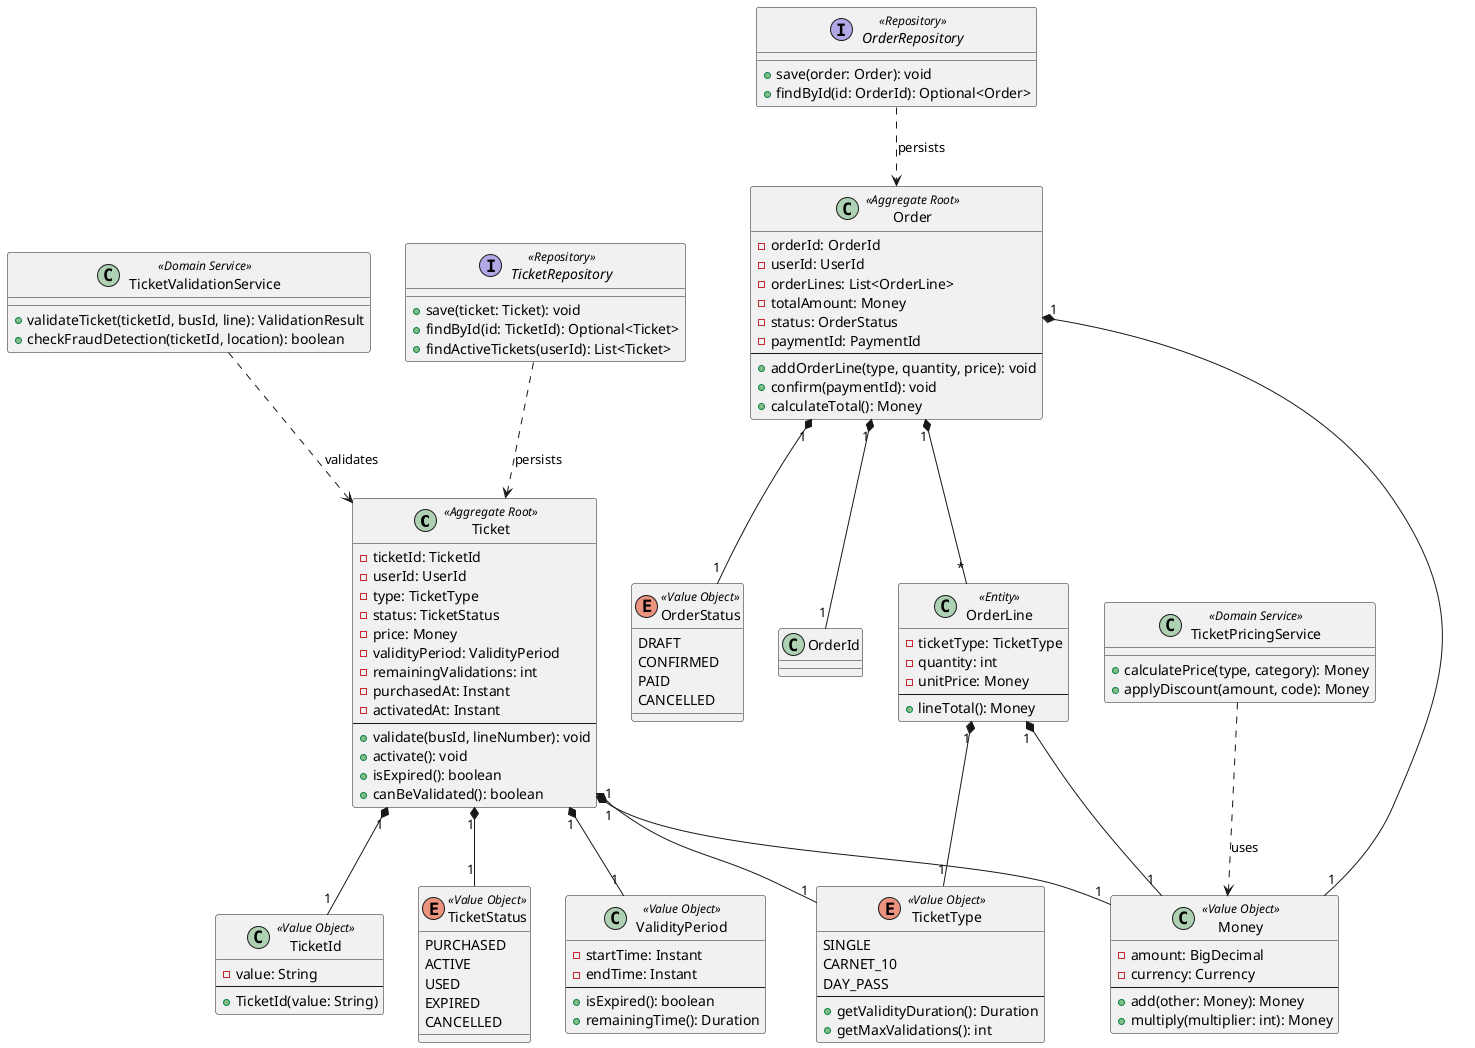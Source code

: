 @startuml Ticketing_Context_Class_Diagram

' Agrégat Ticket
class Ticket <<Aggregate Root>> {
    - ticketId: TicketId
    - userId: UserId
    - type: TicketType
    - status: TicketStatus
    - price: Money
    - validityPeriod: ValidityPeriod
    - remainingValidations: int
    - purchasedAt: Instant
    - activatedAt: Instant
    --
    + validate(busId, lineNumber): void
    + activate(): void
    + isExpired(): boolean
    + canBeValidated(): boolean
}

class TicketId <<Value Object>> {
    - value: String
    --
    + TicketId(value: String)
}

enum TicketType <<Value Object>> {
    SINGLE
    CARNET_10
    DAY_PASS
    --
    + getValidityDuration(): Duration
    + getMaxValidations(): int
}

enum TicketStatus <<Value Object>> {
    PURCHASED
    ACTIVE
    USED
    EXPIRED
    CANCELLED
}

class ValidityPeriod <<Value Object>> {
    - startTime: Instant
    - endTime: Instant
    --
    + isExpired(): boolean
    + remainingTime(): Duration
}

class Money <<Value Object>> {
    - amount: BigDecimal
    - currency: Currency
    --
    + add(other: Money): Money
    + multiply(multiplier: int): Money
}

' Agrégat Order
class Order <<Aggregate Root>> {
    - orderId: OrderId
    - userId: UserId
    - orderLines: List<OrderLine>
    - totalAmount: Money
    - status: OrderStatus
    - paymentId: PaymentId
    --
    + addOrderLine(type, quantity, price): void
    + confirm(paymentId): void
    + calculateTotal(): Money
}

class OrderLine <<Entity>> {
    - ticketType: TicketType
    - quantity: int
    - unitPrice: Money
    --
    + lineTotal(): Money
}

enum OrderStatus <<Value Object>> {
    DRAFT
    CONFIRMED
    PAID
    CANCELLED
}

' Services
class TicketPricingService <<Domain Service>> {
    + calculatePrice(type, category): Money
    + applyDiscount(amount, code): Money
}

class TicketValidationService <<Domain Service>> {
    + validateTicket(ticketId, busId, line): ValidationResult
    + checkFraudDetection(ticketId, location): boolean
}

' Repositories
interface TicketRepository <<Repository>> {
    + save(ticket: Ticket): void
    + findById(id: TicketId): Optional<Ticket>
    + findActiveTickets(userId): List<Ticket>
}

interface OrderRepository <<Repository>> {
    + save(order: Order): void
    + findById(id: OrderId): Optional<Order>
}

' Relations
Ticket "1" *-- "1" TicketId
Ticket "1" *-- "1" TicketType
Ticket "1" *-- "1" TicketStatus
Ticket "1" *-- "1" ValidityPeriod
Ticket "1" *-- "1" Money

Order "1" *-- "1" OrderId
Order "1" *-- "*" OrderLine
Order "1" *-- "1" Money
Order "1" *-- "1" OrderStatus

OrderLine "1" *-- "1" TicketType
OrderLine "1" *-- "1" Money

TicketRepository ..> Ticket : persists
OrderRepository ..> Order : persists
TicketPricingService ..> Money : uses
TicketValidationService ..> Ticket : validates

@enduml
